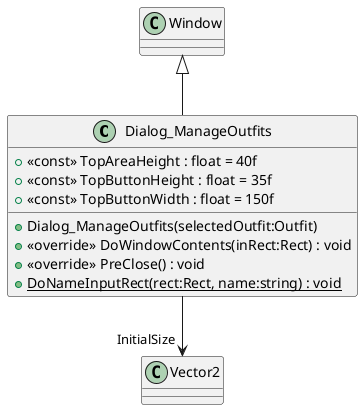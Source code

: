 @startuml
class Dialog_ManageOutfits {
    + <<const>> TopAreaHeight : float = 40f
    + <<const>> TopButtonHeight : float = 35f
    + <<const>> TopButtonWidth : float = 150f
    + Dialog_ManageOutfits(selectedOutfit:Outfit)
    + <<override>> DoWindowContents(inRect:Rect) : void
    + <<override>> PreClose() : void
    + {static} DoNameInputRect(rect:Rect, name:string) : void
}
Window <|-- Dialog_ManageOutfits
Dialog_ManageOutfits --> "InitialSize" Vector2
@enduml
